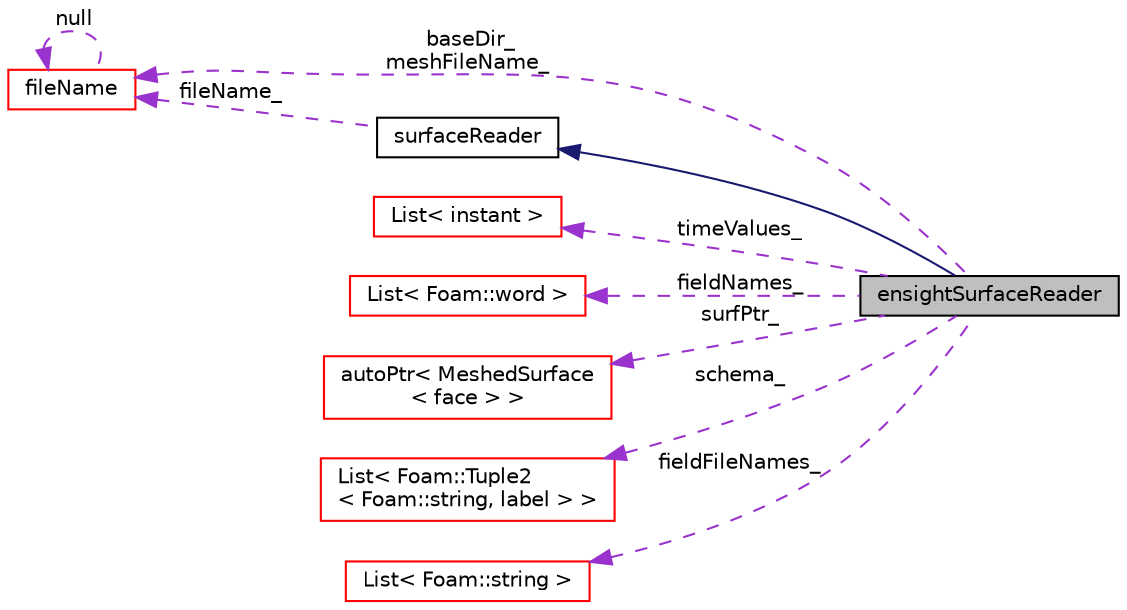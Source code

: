 digraph "ensightSurfaceReader"
{
  bgcolor="transparent";
  edge [fontname="Helvetica",fontsize="10",labelfontname="Helvetica",labelfontsize="10"];
  node [fontname="Helvetica",fontsize="10",shape=record];
  rankdir="LR";
  Node1 [label="ensightSurfaceReader",height=0.2,width=0.4,color="black", fillcolor="grey75", style="filled" fontcolor="black"];
  Node2 -> Node1 [dir="back",color="midnightblue",fontsize="10",style="solid",fontname="Helvetica"];
  Node2 [label="surfaceReader",height=0.2,width=0.4,color="black",URL="$classFoam_1_1surfaceReader.html",tooltip="Base class for surface readers. "];
  Node3 -> Node2 [dir="back",color="darkorchid3",fontsize="10",style="dashed",label=" fileName_" ,fontname="Helvetica"];
  Node3 [label="fileName",height=0.2,width=0.4,color="red",URL="$classFoam_1_1fileName.html",tooltip="A class for handling file names. "];
  Node3 -> Node3 [dir="back",color="darkorchid3",fontsize="10",style="dashed",label=" null" ,fontname="Helvetica"];
  Node3 -> Node1 [dir="back",color="darkorchid3",fontsize="10",style="dashed",label=" baseDir_\nmeshFileName_" ,fontname="Helvetica"];
  Node4 -> Node1 [dir="back",color="darkorchid3",fontsize="10",style="dashed",label=" timeValues_" ,fontname="Helvetica"];
  Node4 [label="List\< instant \>",height=0.2,width=0.4,color="red",URL="$classFoam_1_1List.html"];
  Node5 -> Node1 [dir="back",color="darkorchid3",fontsize="10",style="dashed",label=" fieldNames_" ,fontname="Helvetica"];
  Node5 [label="List\< Foam::word \>",height=0.2,width=0.4,color="red",URL="$classFoam_1_1List.html"];
  Node6 -> Node1 [dir="back",color="darkorchid3",fontsize="10",style="dashed",label=" surfPtr_" ,fontname="Helvetica"];
  Node6 [label="autoPtr\< MeshedSurface\l\< face \> \>",height=0.2,width=0.4,color="red",URL="$classFoam_1_1autoPtr.html"];
  Node7 -> Node1 [dir="back",color="darkorchid3",fontsize="10",style="dashed",label=" schema_" ,fontname="Helvetica"];
  Node7 [label="List\< Foam::Tuple2\l\< Foam::string, label \> \>",height=0.2,width=0.4,color="red",URL="$classFoam_1_1List.html"];
  Node8 -> Node1 [dir="back",color="darkorchid3",fontsize="10",style="dashed",label=" fieldFileNames_" ,fontname="Helvetica"];
  Node8 [label="List\< Foam::string \>",height=0.2,width=0.4,color="red",URL="$classFoam_1_1List.html"];
}
